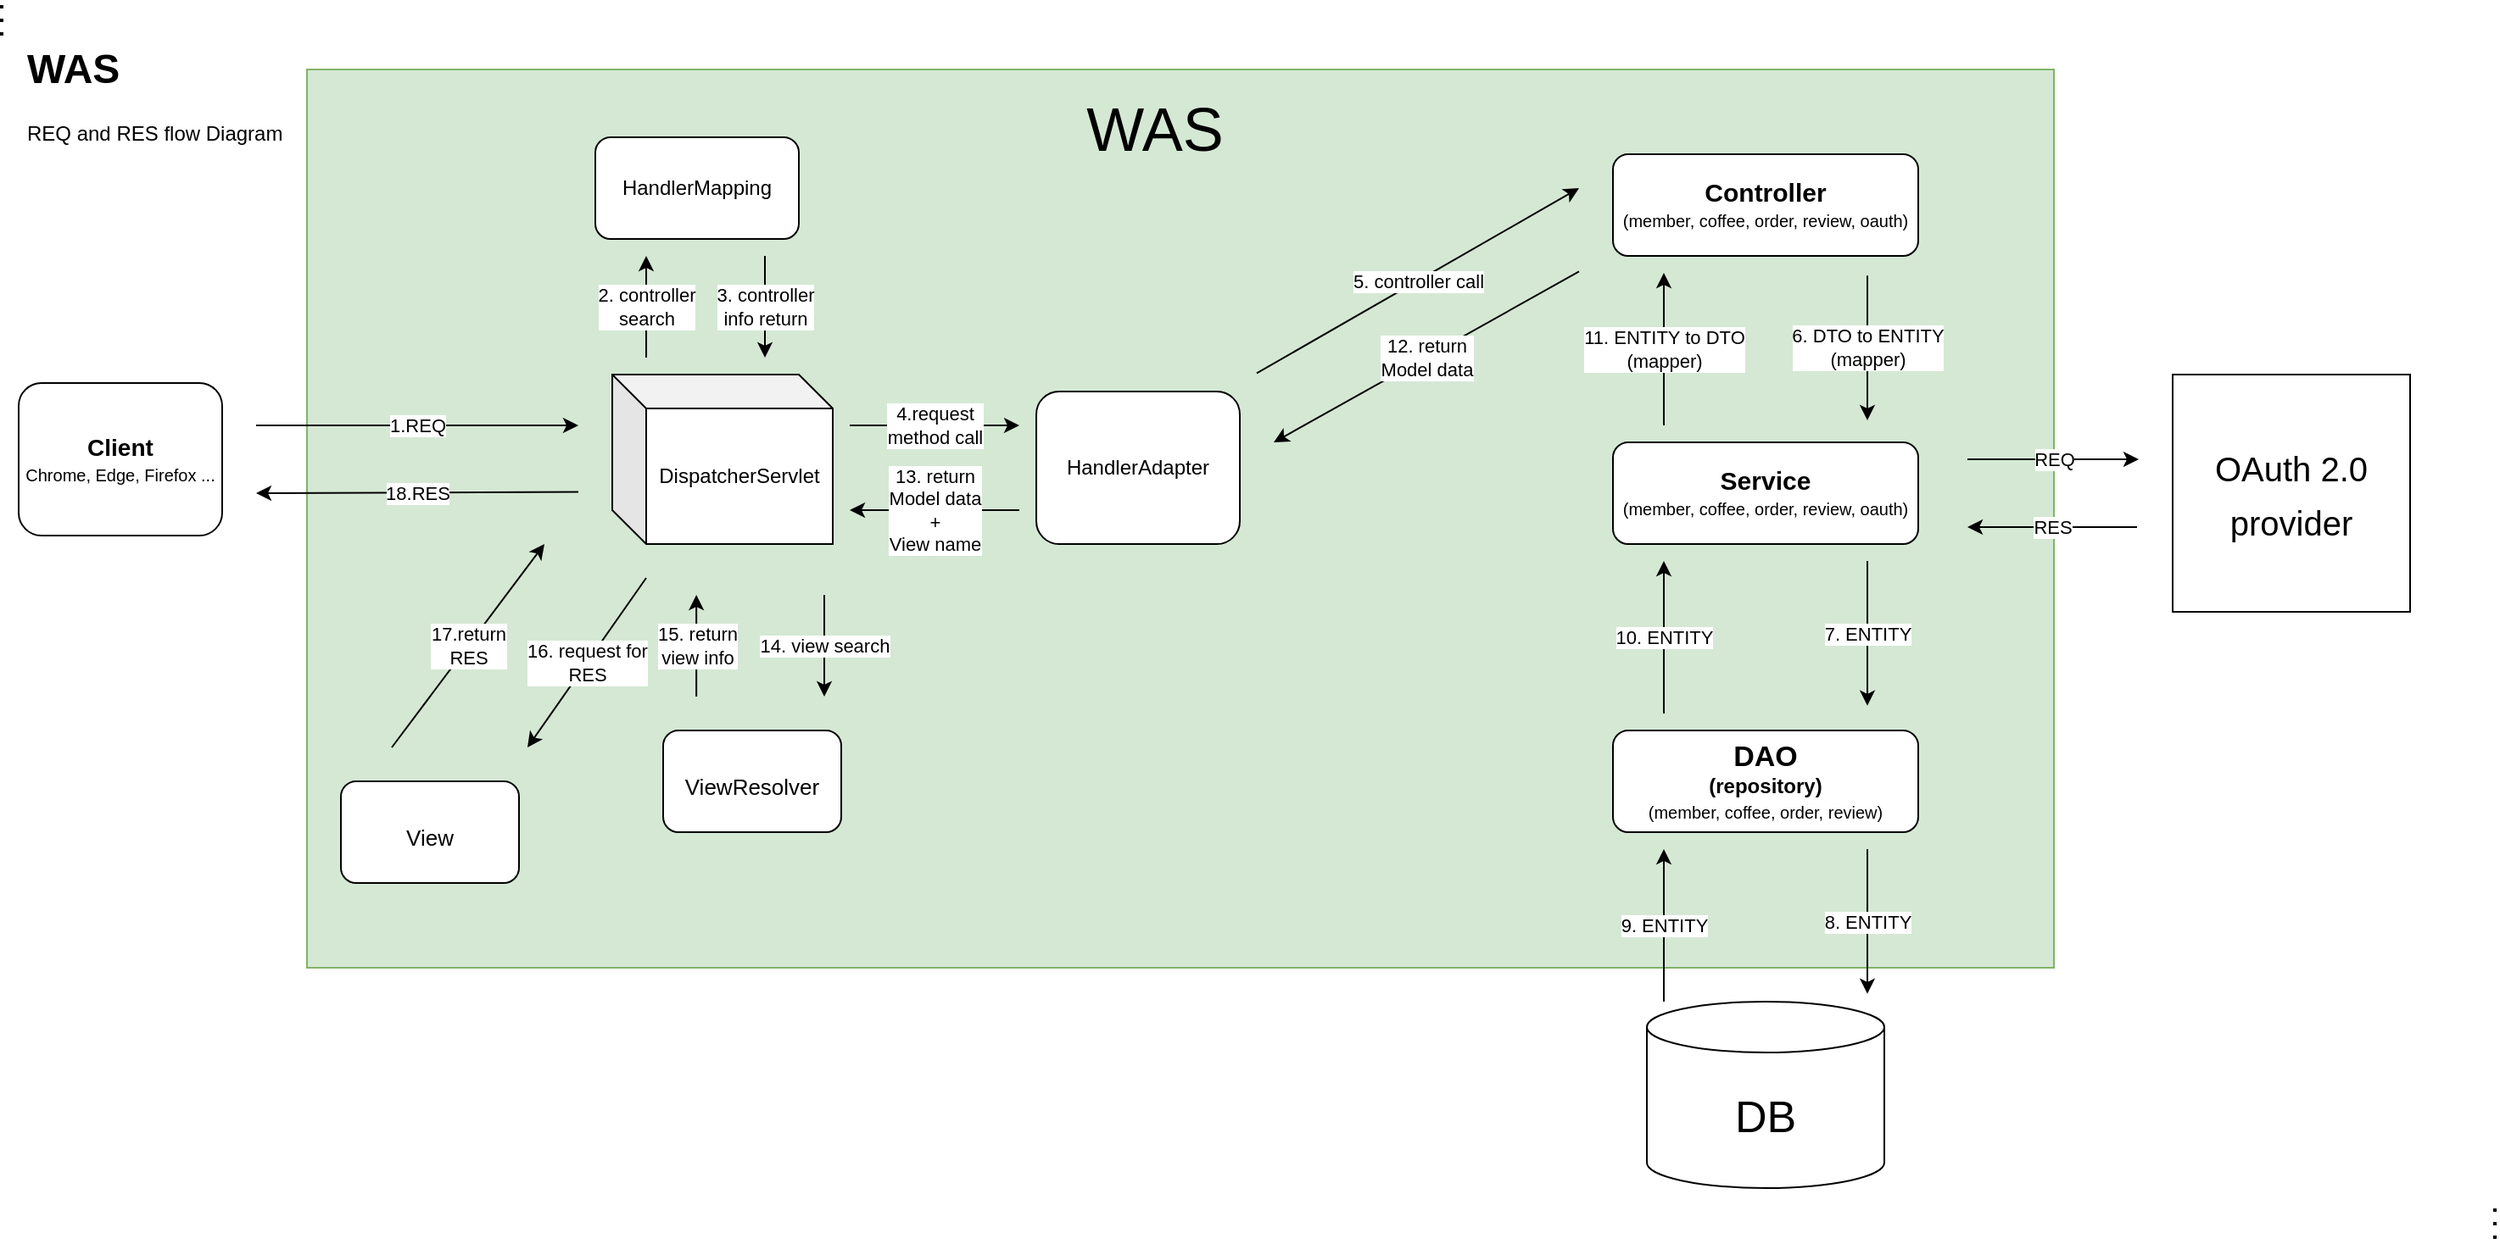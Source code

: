 <mxfile version="20.0.4" type="github">
  <diagram id="C5RBs43oDa-KdzZeNtuy" name="Page-1">
    <mxGraphModel dx="1575" dy="1232" grid="1" gridSize="10" guides="1" tooltips="1" connect="1" arrows="1" fold="1" page="1" pageScale="1" pageWidth="1169" pageHeight="827" background="#ffffff" math="0" shadow="0">
      <root>
        <mxCell id="WIyWlLk6GJQsqaUBKTNV-0" />
        <mxCell id="WIyWlLk6GJQsqaUBKTNV-1" parent="WIyWlLk6GJQsqaUBKTNV-0" />
        <mxCell id="tbeN6wXXpQd5_m06ZJOw-60" value="" style="rounded=0;whiteSpace=wrap;html=1;fontSize=13;fillColor=#d5e8d4;strokeColor=#82b366;" vertex="1" parent="WIyWlLk6GJQsqaUBKTNV-1">
          <mxGeometry x="190" y="50" width="1030" height="530" as="geometry" />
        </mxCell>
        <mxCell id="tbeN6wXXpQd5_m06ZJOw-0" value="&lt;font style=&quot;font-size: 14px;&quot;&gt;&lt;b&gt;Client&lt;/b&gt;&lt;/font&gt;&lt;br&gt;&lt;font style=&quot;font-size: 10px;&quot;&gt;Chrome, Edge, Firefox ...&lt;/font&gt;" style="rounded=1;whiteSpace=wrap;html=1;" vertex="1" parent="WIyWlLk6GJQsqaUBKTNV-1">
          <mxGeometry x="20" y="235" width="120" height="90" as="geometry" />
        </mxCell>
        <mxCell id="tbeN6wXXpQd5_m06ZJOw-1" value="&lt;h1&gt;WAS&lt;/h1&gt;&lt;p&gt;REQ and RES flow Diagram&lt;/p&gt;" style="text;html=1;strokeColor=none;fillColor=none;spacing=5;spacingTop=-20;whiteSpace=wrap;overflow=hidden;rounded=0;" vertex="1" parent="WIyWlLk6GJQsqaUBKTNV-1">
          <mxGeometry x="20" y="30" width="190" height="80" as="geometry" />
        </mxCell>
        <mxCell id="tbeN6wXXpQd5_m06ZJOw-3" value="" style="endArrow=classic;html=1;rounded=0;" edge="1" parent="WIyWlLk6GJQsqaUBKTNV-1">
          <mxGeometry relative="1" as="geometry">
            <mxPoint x="160" y="260" as="sourcePoint" />
            <mxPoint x="350" y="260" as="targetPoint" />
          </mxGeometry>
        </mxCell>
        <mxCell id="tbeN6wXXpQd5_m06ZJOw-4" value="1.REQ" style="edgeLabel;resizable=0;html=1;align=center;verticalAlign=middle;" connectable="0" vertex="1" parent="tbeN6wXXpQd5_m06ZJOw-3">
          <mxGeometry relative="1" as="geometry" />
        </mxCell>
        <mxCell id="tbeN6wXXpQd5_m06ZJOw-5" value="DispatcherServlet" style="shape=cube;whiteSpace=wrap;html=1;boundedLbl=1;backgroundOutline=1;darkOpacity=0.05;darkOpacity2=0.1;" vertex="1" parent="WIyWlLk6GJQsqaUBKTNV-1">
          <mxGeometry x="370" y="230" width="130" height="100" as="geometry" />
        </mxCell>
        <mxCell id="tbeN6wXXpQd5_m06ZJOw-6" value="" style="endArrow=classic;html=1;rounded=0;" edge="1" parent="WIyWlLk6GJQsqaUBKTNV-1">
          <mxGeometry relative="1" as="geometry">
            <mxPoint x="350" y="299.2" as="sourcePoint" />
            <mxPoint x="160" y="300" as="targetPoint" />
          </mxGeometry>
        </mxCell>
        <mxCell id="tbeN6wXXpQd5_m06ZJOw-7" value="18.RES" style="edgeLabel;resizable=0;html=1;align=center;verticalAlign=middle;" connectable="0" vertex="1" parent="tbeN6wXXpQd5_m06ZJOw-6">
          <mxGeometry relative="1" as="geometry" />
        </mxCell>
        <mxCell id="tbeN6wXXpQd5_m06ZJOw-9" value="HandlerMapping" style="rounded=1;whiteSpace=wrap;html=1;" vertex="1" parent="WIyWlLk6GJQsqaUBKTNV-1">
          <mxGeometry x="360" y="90" width="120" height="60" as="geometry" />
        </mxCell>
        <mxCell id="tbeN6wXXpQd5_m06ZJOw-11" value="" style="endArrow=classic;html=1;rounded=0;" edge="1" parent="WIyWlLk6GJQsqaUBKTNV-1">
          <mxGeometry relative="1" as="geometry">
            <mxPoint x="390" y="220" as="sourcePoint" />
            <mxPoint x="390" y="160" as="targetPoint" />
          </mxGeometry>
        </mxCell>
        <mxCell id="tbeN6wXXpQd5_m06ZJOw-12" value="2. controller &lt;br&gt;search" style="edgeLabel;resizable=0;html=1;align=center;verticalAlign=middle;" connectable="0" vertex="1" parent="tbeN6wXXpQd5_m06ZJOw-11">
          <mxGeometry relative="1" as="geometry" />
        </mxCell>
        <mxCell id="tbeN6wXXpQd5_m06ZJOw-13" value="ㅊ" style="endArrow=classic;html=1;rounded=0;" edge="1" parent="WIyWlLk6GJQsqaUBKTNV-1">
          <mxGeometry relative="1" as="geometry">
            <mxPoint x="460" y="160" as="sourcePoint" />
            <mxPoint x="460" y="220" as="targetPoint" />
          </mxGeometry>
        </mxCell>
        <mxCell id="tbeN6wXXpQd5_m06ZJOw-14" value="3. controller&lt;br&gt;info return" style="edgeLabel;resizable=0;html=1;align=center;verticalAlign=middle;" connectable="0" vertex="1" parent="tbeN6wXXpQd5_m06ZJOw-13">
          <mxGeometry relative="1" as="geometry" />
        </mxCell>
        <mxCell id="tbeN6wXXpQd5_m06ZJOw-15" value="HandlerAdapter" style="rounded=1;whiteSpace=wrap;html=1;" vertex="1" parent="WIyWlLk6GJQsqaUBKTNV-1">
          <mxGeometry x="620" y="240" width="120" height="90" as="geometry" />
        </mxCell>
        <mxCell id="tbeN6wXXpQd5_m06ZJOw-16" value="" style="endArrow=classic;html=1;rounded=0;" edge="1" parent="WIyWlLk6GJQsqaUBKTNV-1">
          <mxGeometry relative="1" as="geometry">
            <mxPoint x="510" y="260" as="sourcePoint" />
            <mxPoint x="610" y="260" as="targetPoint" />
          </mxGeometry>
        </mxCell>
        <mxCell id="tbeN6wXXpQd5_m06ZJOw-17" value="4.request &lt;br&gt;method call" style="edgeLabel;resizable=0;html=1;align=center;verticalAlign=middle;" connectable="0" vertex="1" parent="tbeN6wXXpQd5_m06ZJOw-16">
          <mxGeometry relative="1" as="geometry" />
        </mxCell>
        <mxCell id="tbeN6wXXpQd5_m06ZJOw-18" value="&lt;font style=&quot;font-size: 15px;&quot;&gt;&lt;b&gt;Controller&lt;/b&gt;&lt;/font&gt;&lt;br&gt;&lt;font style=&quot;font-size: 10px;&quot;&gt;(member, coffee, order, review, oauth)&lt;/font&gt;" style="rounded=1;whiteSpace=wrap;html=1;" vertex="1" parent="WIyWlLk6GJQsqaUBKTNV-1">
          <mxGeometry x="960" y="100" width="180" height="60" as="geometry" />
        </mxCell>
        <mxCell id="tbeN6wXXpQd5_m06ZJOw-19" value="&lt;font style=&quot;font-size: 15px;&quot;&gt;&lt;b&gt;Service&lt;/b&gt;&lt;/font&gt;&lt;br&gt;&lt;font style=&quot;font-size: 10px;&quot;&gt;(member, coffee, order, review, oauth)&lt;/font&gt;" style="rounded=1;whiteSpace=wrap;html=1;" vertex="1" parent="WIyWlLk6GJQsqaUBKTNV-1">
          <mxGeometry x="960" y="270" width="180" height="60" as="geometry" />
        </mxCell>
        <mxCell id="tbeN6wXXpQd5_m06ZJOw-20" value="&lt;font style=&quot;&quot;&gt;&lt;b style=&quot;&quot;&gt;&lt;font style=&quot;font-size: 17px;&quot;&gt;DAO&lt;/font&gt;&lt;br&gt;&lt;/b&gt;&lt;/font&gt;&lt;b&gt;(repository)&lt;/b&gt;&lt;br&gt;&lt;font style=&quot;font-size: 10px;&quot;&gt;(member, coffee, order, review)&lt;/font&gt;" style="rounded=1;whiteSpace=wrap;html=1;" vertex="1" parent="WIyWlLk6GJQsqaUBKTNV-1">
          <mxGeometry x="960" y="440" width="180" height="60" as="geometry" />
        </mxCell>
        <mxCell id="tbeN6wXXpQd5_m06ZJOw-21" value="" style="endArrow=classic;html=1;rounded=0;" edge="1" parent="WIyWlLk6GJQsqaUBKTNV-1">
          <mxGeometry relative="1" as="geometry">
            <mxPoint x="750" y="229.2" as="sourcePoint" />
            <mxPoint x="940" y="120" as="targetPoint" />
          </mxGeometry>
        </mxCell>
        <mxCell id="tbeN6wXXpQd5_m06ZJOw-22" value="5. controller call" style="edgeLabel;resizable=0;html=1;align=center;verticalAlign=middle;" connectable="0" vertex="1" parent="tbeN6wXXpQd5_m06ZJOw-21">
          <mxGeometry relative="1" as="geometry" />
        </mxCell>
        <mxCell id="tbeN6wXXpQd5_m06ZJOw-23" value="" style="endArrow=classic;html=1;rounded=0;" edge="1" parent="WIyWlLk6GJQsqaUBKTNV-1">
          <mxGeometry relative="1" as="geometry">
            <mxPoint x="1110" y="171.6" as="sourcePoint" />
            <mxPoint x="1110" y="257" as="targetPoint" />
          </mxGeometry>
        </mxCell>
        <mxCell id="tbeN6wXXpQd5_m06ZJOw-24" value="6. DTO to ENTITY&lt;br&gt;(mapper)" style="edgeLabel;resizable=0;html=1;align=center;verticalAlign=middle;" connectable="0" vertex="1" parent="tbeN6wXXpQd5_m06ZJOw-23">
          <mxGeometry relative="1" as="geometry" />
        </mxCell>
        <mxCell id="tbeN6wXXpQd5_m06ZJOw-26" value="" style="endArrow=classic;html=1;rounded=0;" edge="1" parent="WIyWlLk6GJQsqaUBKTNV-1">
          <mxGeometry relative="1" as="geometry">
            <mxPoint x="1110" y="340" as="sourcePoint" />
            <mxPoint x="1110" y="425.4" as="targetPoint" />
          </mxGeometry>
        </mxCell>
        <mxCell id="tbeN6wXXpQd5_m06ZJOw-27" value="7. ENTITY" style="edgeLabel;resizable=0;html=1;align=center;verticalAlign=middle;" connectable="0" vertex="1" parent="tbeN6wXXpQd5_m06ZJOw-26">
          <mxGeometry relative="1" as="geometry" />
        </mxCell>
        <mxCell id="tbeN6wXXpQd5_m06ZJOw-28" value="&lt;font style=&quot;font-size: 26px;&quot;&gt;DB&lt;/font&gt;" style="shape=cylinder3;whiteSpace=wrap;html=1;boundedLbl=1;backgroundOutline=1;size=15;fontSize=10;" vertex="1" parent="WIyWlLk6GJQsqaUBKTNV-1">
          <mxGeometry x="980" y="600" width="140" height="110" as="geometry" />
        </mxCell>
        <mxCell id="tbeN6wXXpQd5_m06ZJOw-29" value="" style="endArrow=classic;html=1;rounded=0;" edge="1" parent="WIyWlLk6GJQsqaUBKTNV-1">
          <mxGeometry relative="1" as="geometry">
            <mxPoint x="1110" y="510" as="sourcePoint" />
            <mxPoint x="1110" y="595.4" as="targetPoint" />
          </mxGeometry>
        </mxCell>
        <mxCell id="tbeN6wXXpQd5_m06ZJOw-30" value="8. ENTITY" style="edgeLabel;resizable=0;html=1;align=center;verticalAlign=middle;" connectable="0" vertex="1" parent="tbeN6wXXpQd5_m06ZJOw-29">
          <mxGeometry relative="1" as="geometry" />
        </mxCell>
        <mxCell id="tbeN6wXXpQd5_m06ZJOw-31" value="" style="endArrow=classic;html=1;rounded=0;" edge="1" parent="WIyWlLk6GJQsqaUBKTNV-1">
          <mxGeometry relative="1" as="geometry">
            <mxPoint x="990" y="600" as="sourcePoint" />
            <mxPoint x="990" y="510" as="targetPoint" />
          </mxGeometry>
        </mxCell>
        <mxCell id="tbeN6wXXpQd5_m06ZJOw-32" value="9. ENTITY" style="edgeLabel;resizable=0;html=1;align=center;verticalAlign=middle;" connectable="0" vertex="1" parent="tbeN6wXXpQd5_m06ZJOw-31">
          <mxGeometry relative="1" as="geometry" />
        </mxCell>
        <mxCell id="tbeN6wXXpQd5_m06ZJOw-33" value="" style="endArrow=classic;html=1;rounded=0;" edge="1" parent="WIyWlLk6GJQsqaUBKTNV-1">
          <mxGeometry relative="1" as="geometry">
            <mxPoint x="990" y="430" as="sourcePoint" />
            <mxPoint x="990" y="340" as="targetPoint" />
          </mxGeometry>
        </mxCell>
        <mxCell id="tbeN6wXXpQd5_m06ZJOw-34" value="10. ENTITY" style="edgeLabel;resizable=0;html=1;align=center;verticalAlign=middle;" connectable="0" vertex="1" parent="tbeN6wXXpQd5_m06ZJOw-33">
          <mxGeometry relative="1" as="geometry" />
        </mxCell>
        <mxCell id="tbeN6wXXpQd5_m06ZJOw-35" value="" style="endArrow=classic;html=1;rounded=0;" edge="1" parent="WIyWlLk6GJQsqaUBKTNV-1">
          <mxGeometry relative="1" as="geometry">
            <mxPoint x="990" y="260" as="sourcePoint" />
            <mxPoint x="990" y="170" as="targetPoint" />
          </mxGeometry>
        </mxCell>
        <mxCell id="tbeN6wXXpQd5_m06ZJOw-36" value="11. ENTITY to DTO&lt;br&gt;(mapper)" style="edgeLabel;resizable=0;html=1;align=center;verticalAlign=middle;" connectable="0" vertex="1" parent="tbeN6wXXpQd5_m06ZJOw-35">
          <mxGeometry relative="1" as="geometry" />
        </mxCell>
        <mxCell id="tbeN6wXXpQd5_m06ZJOw-37" value="&lt;font style=&quot;font-size: 20px;&quot;&gt;OAuth 2.0&lt;br&gt;provider&lt;br&gt;&lt;/font&gt;" style="whiteSpace=wrap;html=1;aspect=fixed;fontSize=26;" vertex="1" parent="WIyWlLk6GJQsqaUBKTNV-1">
          <mxGeometry x="1290" y="230" width="140" height="140" as="geometry" />
        </mxCell>
        <mxCell id="tbeN6wXXpQd5_m06ZJOw-38" value="" style="endArrow=classic;html=1;rounded=0;" edge="1" parent="WIyWlLk6GJQsqaUBKTNV-1">
          <mxGeometry relative="1" as="geometry">
            <mxPoint x="1169" y="280.0" as="sourcePoint" />
            <mxPoint x="1270" y="280" as="targetPoint" />
          </mxGeometry>
        </mxCell>
        <mxCell id="tbeN6wXXpQd5_m06ZJOw-39" value="REQ" style="edgeLabel;resizable=0;html=1;align=center;verticalAlign=middle;" connectable="0" vertex="1" parent="tbeN6wXXpQd5_m06ZJOw-38">
          <mxGeometry relative="1" as="geometry" />
        </mxCell>
        <mxCell id="tbeN6wXXpQd5_m06ZJOw-40" value="" style="endArrow=classic;html=1;rounded=0;" edge="1" parent="WIyWlLk6GJQsqaUBKTNV-1">
          <mxGeometry relative="1" as="geometry">
            <mxPoint x="1269" y="320" as="sourcePoint" />
            <mxPoint x="1169" y="320" as="targetPoint" />
          </mxGeometry>
        </mxCell>
        <mxCell id="tbeN6wXXpQd5_m06ZJOw-41" value="RES" style="edgeLabel;resizable=0;html=1;align=center;verticalAlign=middle;" connectable="0" vertex="1" parent="tbeN6wXXpQd5_m06ZJOw-40">
          <mxGeometry relative="1" as="geometry" />
        </mxCell>
        <mxCell id="tbeN6wXXpQd5_m06ZJOw-42" value="" style="endArrow=classic;html=1;rounded=0;" edge="1" parent="WIyWlLk6GJQsqaUBKTNV-1">
          <mxGeometry relative="1" as="geometry">
            <mxPoint x="940" y="169.2" as="sourcePoint" />
            <mxPoint x="760" y="270" as="targetPoint" />
          </mxGeometry>
        </mxCell>
        <mxCell id="tbeN6wXXpQd5_m06ZJOw-43" value="12. return &lt;br&gt;Model data" style="edgeLabel;resizable=0;html=1;align=center;verticalAlign=middle;" connectable="0" vertex="1" parent="tbeN6wXXpQd5_m06ZJOw-42">
          <mxGeometry relative="1" as="geometry" />
        </mxCell>
        <mxCell id="tbeN6wXXpQd5_m06ZJOw-44" value="" style="endArrow=classic;html=1;rounded=0;" edge="1" parent="WIyWlLk6GJQsqaUBKTNV-1">
          <mxGeometry relative="1" as="geometry">
            <mxPoint x="610" y="310" as="sourcePoint" />
            <mxPoint x="510" y="310" as="targetPoint" />
          </mxGeometry>
        </mxCell>
        <mxCell id="tbeN6wXXpQd5_m06ZJOw-45" value="13. return&lt;br&gt;Model data&lt;br&gt;+&lt;br&gt;View name" style="edgeLabel;resizable=0;html=1;align=center;verticalAlign=middle;" connectable="0" vertex="1" parent="tbeN6wXXpQd5_m06ZJOw-44">
          <mxGeometry relative="1" as="geometry" />
        </mxCell>
        <mxCell id="tbeN6wXXpQd5_m06ZJOw-46" value="&lt;font style=&quot;font-size: 13px;&quot;&gt;ViewResolver&lt;/font&gt;" style="rounded=1;whiteSpace=wrap;html=1;fontSize=20;" vertex="1" parent="WIyWlLk6GJQsqaUBKTNV-1">
          <mxGeometry x="400" y="440" width="105" height="60" as="geometry" />
        </mxCell>
        <mxCell id="tbeN6wXXpQd5_m06ZJOw-47" value="ㅊ" style="endArrow=classic;html=1;rounded=0;" edge="1" parent="WIyWlLk6GJQsqaUBKTNV-1">
          <mxGeometry relative="1" as="geometry">
            <mxPoint x="495" y="360" as="sourcePoint" />
            <mxPoint x="495" y="420" as="targetPoint" />
          </mxGeometry>
        </mxCell>
        <mxCell id="tbeN6wXXpQd5_m06ZJOw-48" value="14. view search" style="edgeLabel;resizable=0;html=1;align=center;verticalAlign=middle;" connectable="0" vertex="1" parent="tbeN6wXXpQd5_m06ZJOw-47">
          <mxGeometry relative="1" as="geometry" />
        </mxCell>
        <mxCell id="tbeN6wXXpQd5_m06ZJOw-51" value="" style="endArrow=classic;html=1;rounded=0;" edge="1" parent="WIyWlLk6GJQsqaUBKTNV-1">
          <mxGeometry relative="1" as="geometry">
            <mxPoint x="419.57" y="420" as="sourcePoint" />
            <mxPoint x="419.57" y="360" as="targetPoint" />
          </mxGeometry>
        </mxCell>
        <mxCell id="tbeN6wXXpQd5_m06ZJOw-52" value="15. return &lt;br&gt;view info" style="edgeLabel;resizable=0;html=1;align=center;verticalAlign=middle;" connectable="0" vertex="1" parent="tbeN6wXXpQd5_m06ZJOw-51">
          <mxGeometry relative="1" as="geometry" />
        </mxCell>
        <mxCell id="tbeN6wXXpQd5_m06ZJOw-53" value="&lt;font style=&quot;font-size: 13px;&quot;&gt;View&lt;/font&gt;" style="rounded=1;whiteSpace=wrap;html=1;fontSize=20;" vertex="1" parent="WIyWlLk6GJQsqaUBKTNV-1">
          <mxGeometry x="210" y="470" width="105" height="60" as="geometry" />
        </mxCell>
        <mxCell id="tbeN6wXXpQd5_m06ZJOw-54" value="" style="endArrow=classic;html=1;rounded=0;" edge="1" parent="WIyWlLk6GJQsqaUBKTNV-1">
          <mxGeometry relative="1" as="geometry">
            <mxPoint x="390" y="350.0" as="sourcePoint" />
            <mxPoint x="320" y="450" as="targetPoint" />
          </mxGeometry>
        </mxCell>
        <mxCell id="tbeN6wXXpQd5_m06ZJOw-55" value="16. request for&lt;br&gt;RES" style="edgeLabel;resizable=0;html=1;align=center;verticalAlign=middle;" connectable="0" vertex="1" parent="tbeN6wXXpQd5_m06ZJOw-54">
          <mxGeometry relative="1" as="geometry" />
        </mxCell>
        <mxCell id="tbeN6wXXpQd5_m06ZJOw-56" value="" style="endArrow=classic;html=1;rounded=0;" edge="1" parent="WIyWlLk6GJQsqaUBKTNV-1">
          <mxGeometry relative="1" as="geometry">
            <mxPoint x="240" y="450" as="sourcePoint" />
            <mxPoint x="330" y="330" as="targetPoint" />
          </mxGeometry>
        </mxCell>
        <mxCell id="tbeN6wXXpQd5_m06ZJOw-57" value="17.return&lt;br&gt;RES" style="edgeLabel;resizable=0;html=1;align=center;verticalAlign=middle;" connectable="0" vertex="1" parent="tbeN6wXXpQd5_m06ZJOw-56">
          <mxGeometry relative="1" as="geometry" />
        </mxCell>
        <mxCell id="tbeN6wXXpQd5_m06ZJOw-61" value="&lt;font style=&quot;font-size: 36px;&quot;&gt;WAS&lt;/font&gt;" style="text;html=1;strokeColor=none;fillColor=none;align=center;verticalAlign=middle;whiteSpace=wrap;rounded=0;fontSize=13;" vertex="1" parent="WIyWlLk6GJQsqaUBKTNV-1">
          <mxGeometry x="660" y="70" width="60" height="30" as="geometry" />
        </mxCell>
        <mxCell id="tbeN6wXXpQd5_m06ZJOw-63" value="" style="endArrow=none;dashed=1;html=1;dashPattern=1 3;strokeWidth=2;rounded=0;fontSize=36;" edge="1" parent="WIyWlLk6GJQsqaUBKTNV-1">
          <mxGeometry width="50" height="50" relative="1" as="geometry">
            <mxPoint x="10" y="30" as="sourcePoint" />
            <mxPoint x="10" y="10" as="targetPoint" />
          </mxGeometry>
        </mxCell>
        <mxCell id="tbeN6wXXpQd5_m06ZJOw-64" value="" style="endArrow=none;dashed=1;html=1;dashPattern=1 3;strokeWidth=2;rounded=0;fontSize=36;" edge="1" parent="WIyWlLk6GJQsqaUBKTNV-1">
          <mxGeometry width="50" height="50" relative="1" as="geometry">
            <mxPoint x="1480" y="740" as="sourcePoint" />
            <mxPoint x="1480" y="720" as="targetPoint" />
          </mxGeometry>
        </mxCell>
      </root>
    </mxGraphModel>
  </diagram>
</mxfile>

